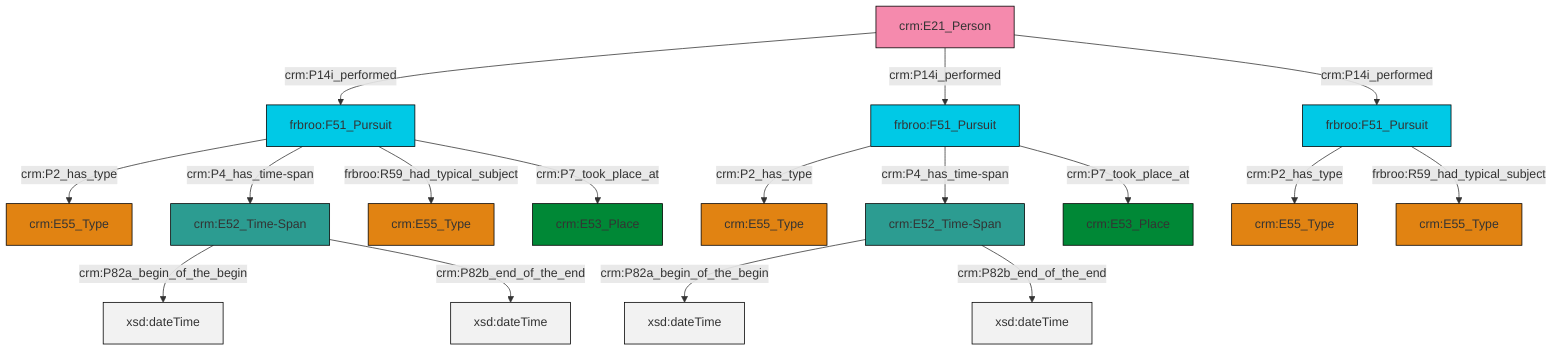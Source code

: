graph TD
classDef Literal fill:#f2f2f2,stroke:#000000;
classDef CRM_Entity fill:#FFFFFF,stroke:#000000;
classDef Temporal_Entity fill:#00C9E6, stroke:#000000;
classDef Type fill:#E18312, stroke:#000000;
classDef Time-Span fill:#2C9C91, stroke:#000000;
classDef Appellation fill:#FFEB7F, stroke:#000000;
classDef Place fill:#008836, stroke:#000000;
classDef Persistent_Item fill:#B266B2, stroke:#000000;
classDef Conceptual_Object fill:#FFD700, stroke:#000000;
classDef Physical_Thing fill:#D2B48C, stroke:#000000;
classDef Actor fill:#f58aad, stroke:#000000;
classDef PC_Classes fill:#4ce600, stroke:#000000;
classDef Multi fill:#cccccc,stroke:#000000;

0["crm:E52_Time-Span"]:::Time-Span -->|crm:P82a_begin_of_the_begin| 2[xsd:dateTime]:::Literal
5["frbroo:F51_Pursuit"]:::Temporal_Entity -->|crm:P2_has_type| 6["crm:E55_Type"]:::Type
7["frbroo:F51_Pursuit"]:::Temporal_Entity -->|crm:P2_has_type| 8["crm:E55_Type"]:::Type
17["crm:E21_Person"]:::Actor -->|crm:P14i_performed| 7["frbroo:F51_Pursuit"]:::Temporal_Entity
5["frbroo:F51_Pursuit"]:::Temporal_Entity -->|crm:P4_has_time-span| 20["crm:E52_Time-Span"]:::Time-Span
17["crm:E21_Person"]:::Actor -->|crm:P14i_performed| 5["frbroo:F51_Pursuit"]:::Temporal_Entity
23["frbroo:F51_Pursuit"]:::Temporal_Entity -->|crm:P2_has_type| 13["crm:E55_Type"]:::Type
20["crm:E52_Time-Span"]:::Time-Span -->|crm:P82a_begin_of_the_begin| 24[xsd:dateTime]:::Literal
23["frbroo:F51_Pursuit"]:::Temporal_Entity -->|frbroo:R59_had_typical_subject| 3["crm:E55_Type"]:::Type
7["frbroo:F51_Pursuit"]:::Temporal_Entity -->|crm:P4_has_time-span| 0["crm:E52_Time-Span"]:::Time-Span
20["crm:E52_Time-Span"]:::Time-Span -->|crm:P82b_end_of_the_end| 27[xsd:dateTime]:::Literal
5["frbroo:F51_Pursuit"]:::Temporal_Entity -->|crm:P7_took_place_at| 28["crm:E53_Place"]:::Place
17["crm:E21_Person"]:::Actor -->|crm:P14i_performed| 23["frbroo:F51_Pursuit"]:::Temporal_Entity
7["frbroo:F51_Pursuit"]:::Temporal_Entity -->|frbroo:R59_had_typical_subject| 29["crm:E55_Type"]:::Type
0["crm:E52_Time-Span"]:::Time-Span -->|crm:P82b_end_of_the_end| 30[xsd:dateTime]:::Literal
7["frbroo:F51_Pursuit"]:::Temporal_Entity -->|crm:P7_took_place_at| 18["crm:E53_Place"]:::Place